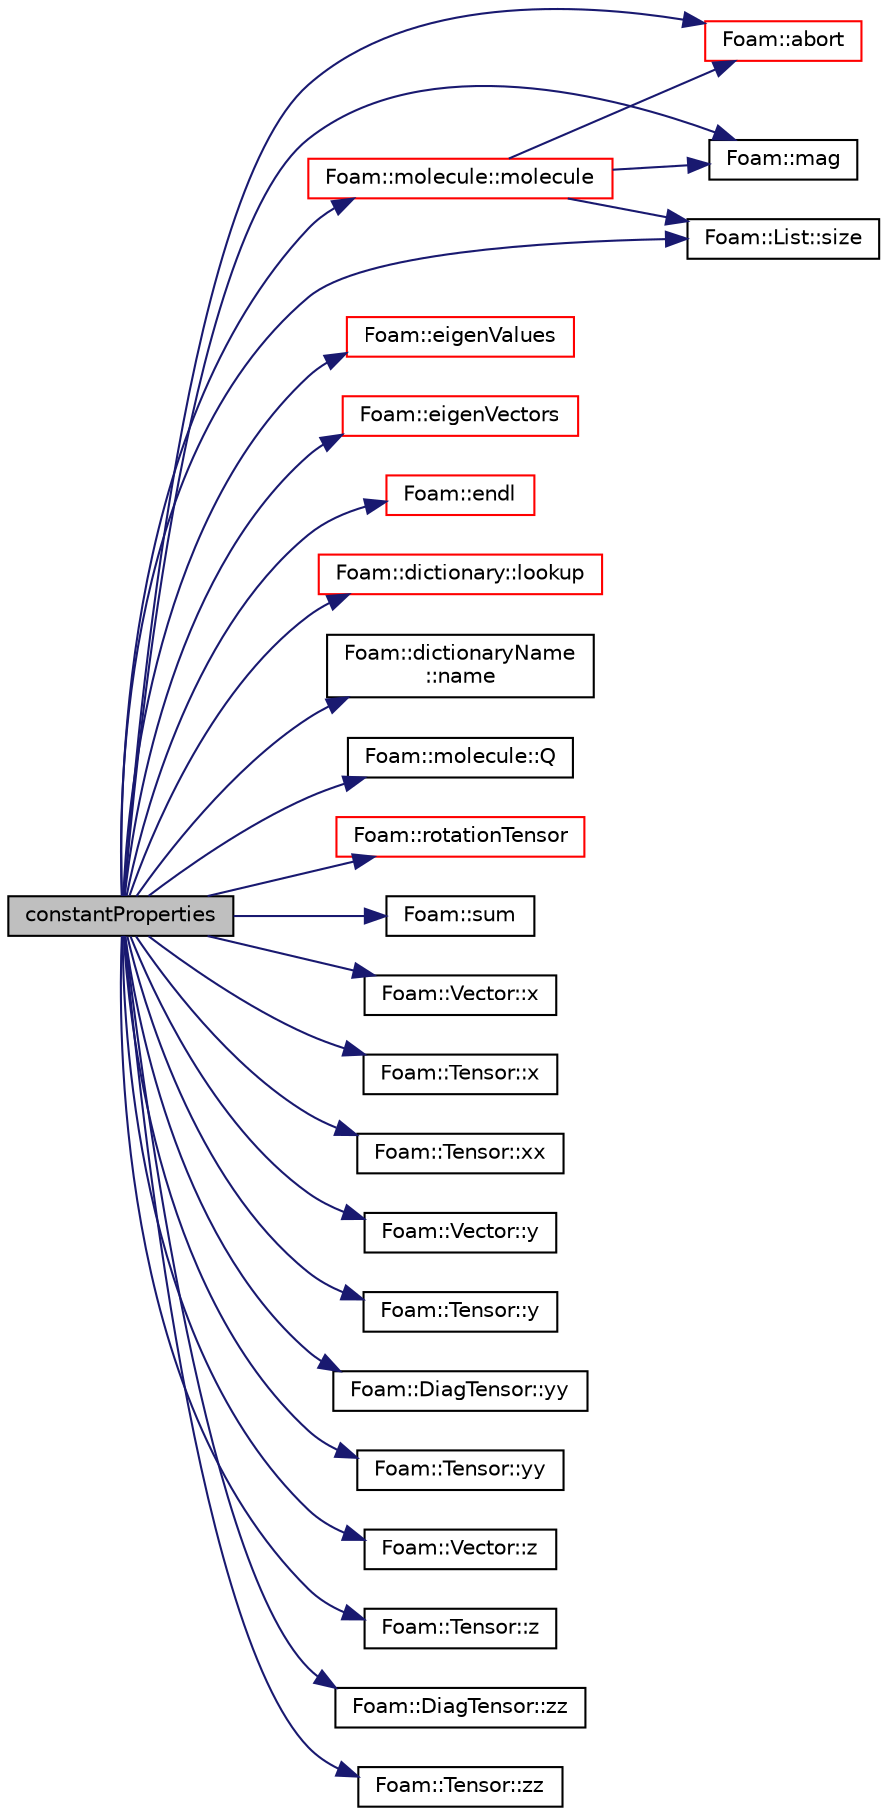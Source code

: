 digraph "constantProperties"
{
  bgcolor="transparent";
  edge [fontname="Helvetica",fontsize="10",labelfontname="Helvetica",labelfontsize="10"];
  node [fontname="Helvetica",fontsize="10",shape=record];
  rankdir="LR";
  Node2 [label="constantProperties",height=0.2,width=0.4,color="black", fillcolor="grey75", style="filled", fontcolor="black"];
  Node2 -> Node3 [color="midnightblue",fontsize="10",style="solid",fontname="Helvetica"];
  Node3 [label="Foam::abort",height=0.2,width=0.4,color="red",URL="$a21851.html#a447107a607d03e417307c203fa5fb44b"];
  Node2 -> Node48 [color="midnightblue",fontsize="10",style="solid",fontname="Helvetica"];
  Node48 [label="Foam::eigenValues",height=0.2,width=0.4,color="red",URL="$a21851.html#aa0c4e4f4bfc484852c8d9a8aa36525ef"];
  Node2 -> Node49 [color="midnightblue",fontsize="10",style="solid",fontname="Helvetica"];
  Node49 [label="Foam::eigenVectors",height=0.2,width=0.4,color="red",URL="$a21851.html#a223791e67f3e31579abc7865cbdbc3d0"];
  Node2 -> Node10 [color="midnightblue",fontsize="10",style="solid",fontname="Helvetica"];
  Node10 [label="Foam::endl",height=0.2,width=0.4,color="red",URL="$a21851.html#a2db8fe02a0d3909e9351bb4275b23ce4",tooltip="Add newline and flush stream. "];
  Node2 -> Node50 [color="midnightblue",fontsize="10",style="solid",fontname="Helvetica"];
  Node50 [label="Foam::dictionary::lookup",height=0.2,width=0.4,color="red",URL="$a27129.html#a6a0727fa523e48977e27348663def509",tooltip="Find and return an entry data stream. "];
  Node2 -> Node117 [color="midnightblue",fontsize="10",style="solid",fontname="Helvetica"];
  Node117 [label="Foam::mag",height=0.2,width=0.4,color="black",URL="$a21851.html#a929da2a3fdcf3dacbbe0487d3a330dae"];
  Node2 -> Node302 [color="midnightblue",fontsize="10",style="solid",fontname="Helvetica"];
  Node302 [label="Foam::molecule::molecule",height=0.2,width=0.4,color="red",URL="$a25521.html#a4137aa36761f168b36cc13d2a9890817",tooltip="Construct from components. "];
  Node302 -> Node3 [color="midnightblue",fontsize="10",style="solid",fontname="Helvetica"];
  Node302 -> Node117 [color="midnightblue",fontsize="10",style="solid",fontname="Helvetica"];
  Node302 -> Node102 [color="midnightblue",fontsize="10",style="solid",fontname="Helvetica"];
  Node102 [label="Foam::List::size",height=0.2,width=0.4,color="black",URL="$a26833.html#a8a5f6fa29bd4b500caf186f60245b384",tooltip="Override size to be inconsistent with allocated storage. "];
  Node2 -> Node21 [color="midnightblue",fontsize="10",style="solid",fontname="Helvetica"];
  Node21 [label="Foam::dictionaryName\l::name",height=0.2,width=0.4,color="black",URL="$a27125.html#aba53f1f9c8fadfa65f4099af10df348c",tooltip="Return the dictionary name. "];
  Node2 -> Node308 [color="midnightblue",fontsize="10",style="solid",fontname="Helvetica"];
  Node308 [label="Foam::molecule::Q",height=0.2,width=0.4,color="black",URL="$a25521.html#a058c298c457880917d9176d564b88c53"];
  Node2 -> Node309 [color="midnightblue",fontsize="10",style="solid",fontname="Helvetica"];
  Node309 [label="Foam::rotationTensor",height=0.2,width=0.4,color="red",URL="$a21851.html#a1be81720bcafb843826c32024fe5fbe3",tooltip="Rotational transformation tensor from vector n1 to n2. "];
  Node2 -> Node102 [color="midnightblue",fontsize="10",style="solid",fontname="Helvetica"];
  Node2 -> Node313 [color="midnightblue",fontsize="10",style="solid",fontname="Helvetica"];
  Node313 [label="Foam::sum",height=0.2,width=0.4,color="black",URL="$a21851.html#a3d8733143aad0e03b300186ab4bef137"];
  Node2 -> Node314 [color="midnightblue",fontsize="10",style="solid",fontname="Helvetica"];
  Node314 [label="Foam::Vector::x",height=0.2,width=0.4,color="black",URL="$a29749.html#a63327976e5a8359700064a02ae22548e"];
  Node2 -> Node315 [color="midnightblue",fontsize="10",style="solid",fontname="Helvetica"];
  Node315 [label="Foam::Tensor::x",height=0.2,width=0.4,color="black",URL="$a28789.html#afb0ea8549c9100fcda145f190b87e9b8"];
  Node2 -> Node316 [color="midnightblue",fontsize="10",style="solid",fontname="Helvetica"];
  Node316 [label="Foam::Tensor::xx",height=0.2,width=0.4,color="black",URL="$a28789.html#a1b97c7c1ed81b4fb23da8dcb71a8cd2a"];
  Node2 -> Node317 [color="midnightblue",fontsize="10",style="solid",fontname="Helvetica"];
  Node317 [label="Foam::Vector::y",height=0.2,width=0.4,color="black",URL="$a29749.html#a1ee865f676fbac703a49c6654dd3ad74"];
  Node2 -> Node318 [color="midnightblue",fontsize="10",style="solid",fontname="Helvetica"];
  Node318 [label="Foam::Tensor::y",height=0.2,width=0.4,color="black",URL="$a28789.html#ac620c737599656faf0a0e3c6572412af"];
  Node2 -> Node319 [color="midnightblue",fontsize="10",style="solid",fontname="Helvetica"];
  Node319 [label="Foam::DiagTensor::yy",height=0.2,width=0.4,color="black",URL="$a28801.html#aba9d77023a5662b9c2d3639d5de555a0"];
  Node2 -> Node320 [color="midnightblue",fontsize="10",style="solid",fontname="Helvetica"];
  Node320 [label="Foam::Tensor::yy",height=0.2,width=0.4,color="black",URL="$a28789.html#aba9d77023a5662b9c2d3639d5de555a0"];
  Node2 -> Node321 [color="midnightblue",fontsize="10",style="solid",fontname="Helvetica"];
  Node321 [label="Foam::Vector::z",height=0.2,width=0.4,color="black",URL="$a29749.html#a1c8320b15610de211ec70ef966581423"];
  Node2 -> Node322 [color="midnightblue",fontsize="10",style="solid",fontname="Helvetica"];
  Node322 [label="Foam::Tensor::z",height=0.2,width=0.4,color="black",URL="$a28789.html#a602f04d910499c43a650fea640bd337e"];
  Node2 -> Node323 [color="midnightblue",fontsize="10",style="solid",fontname="Helvetica"];
  Node323 [label="Foam::DiagTensor::zz",height=0.2,width=0.4,color="black",URL="$a28801.html#a831c4848d01bfcc8d717b7ef92f2cd4b"];
  Node2 -> Node324 [color="midnightblue",fontsize="10",style="solid",fontname="Helvetica"];
  Node324 [label="Foam::Tensor::zz",height=0.2,width=0.4,color="black",URL="$a28789.html#a831c4848d01bfcc8d717b7ef92f2cd4b"];
}
